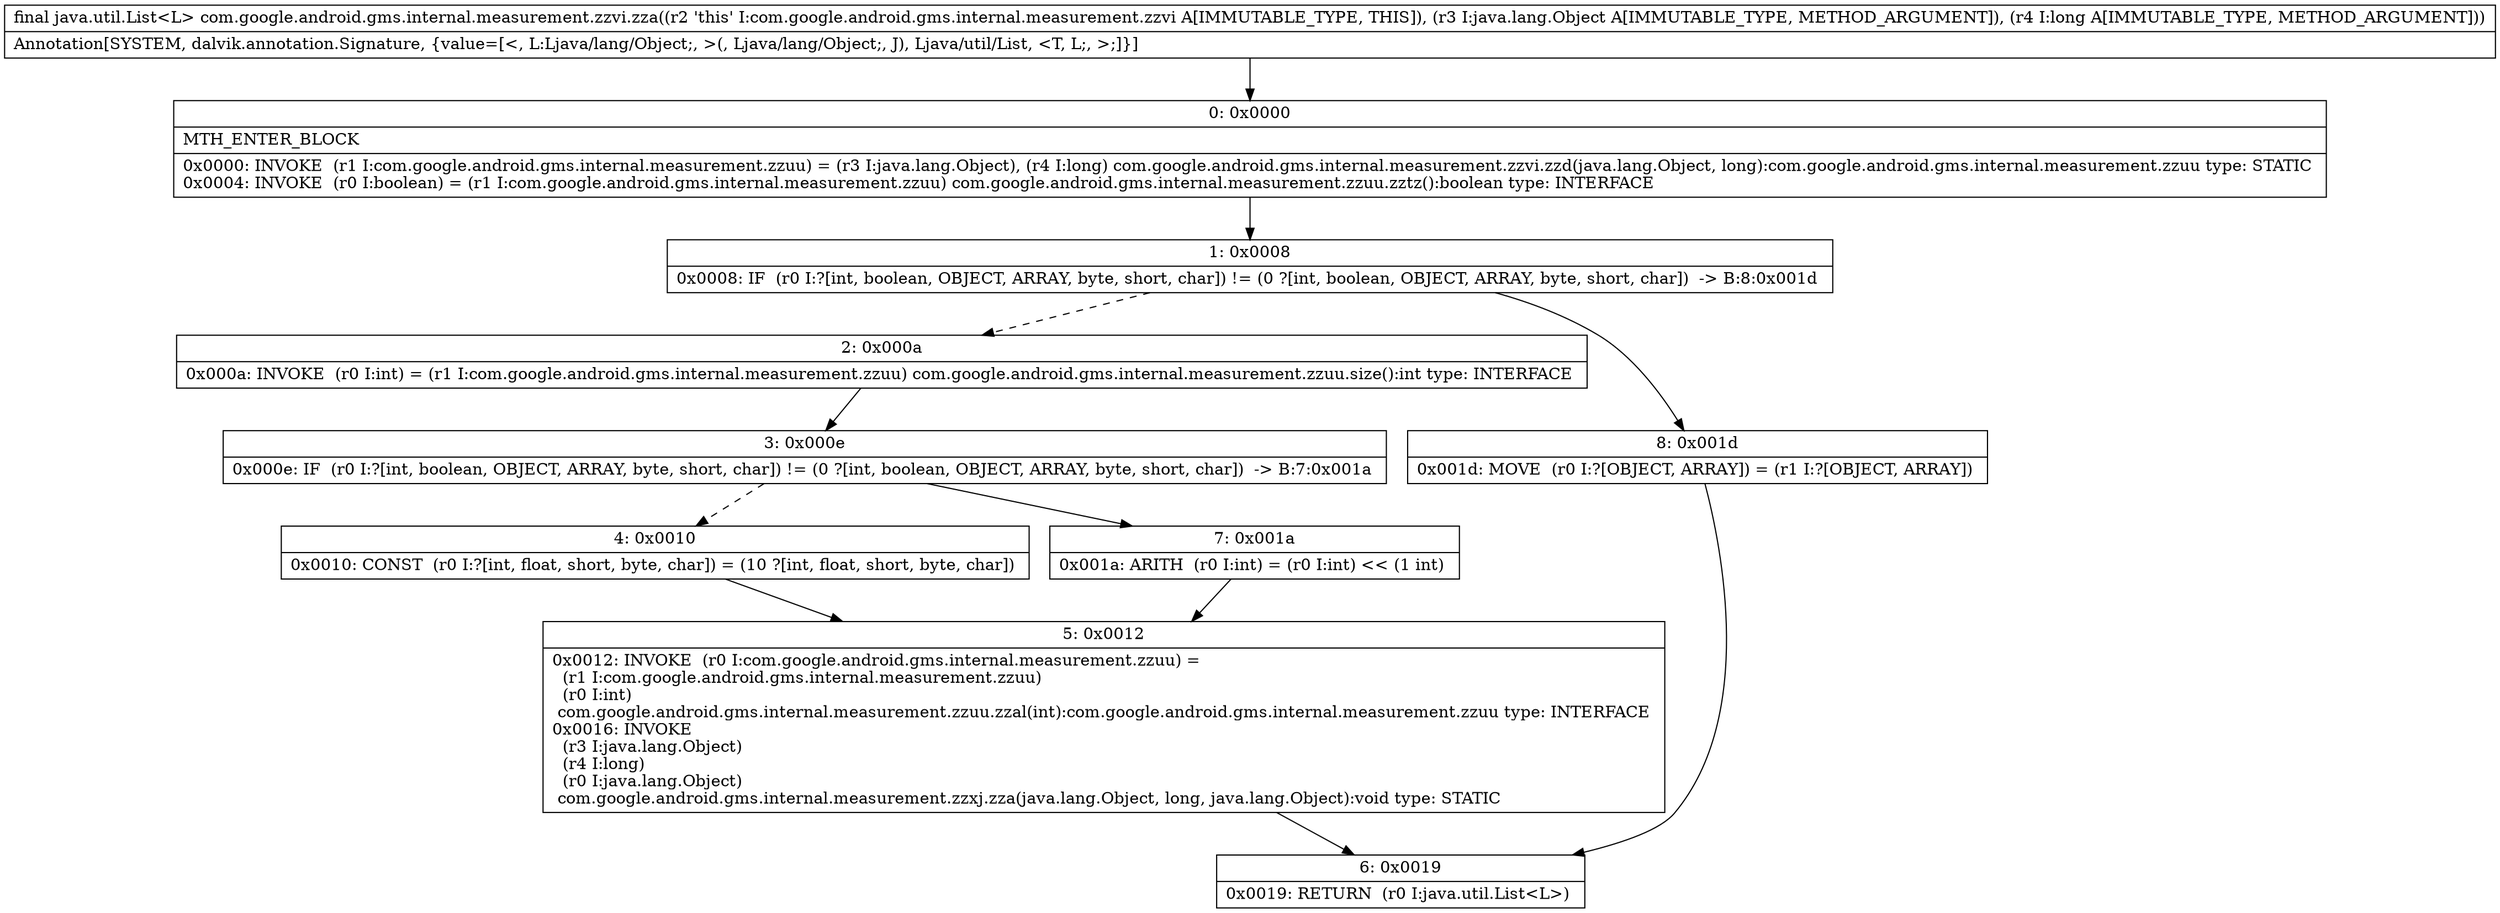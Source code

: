 digraph "CFG forcom.google.android.gms.internal.measurement.zzvi.zza(Ljava\/lang\/Object;J)Ljava\/util\/List;" {
Node_0 [shape=record,label="{0\:\ 0x0000|MTH_ENTER_BLOCK\l|0x0000: INVOKE  (r1 I:com.google.android.gms.internal.measurement.zzuu) = (r3 I:java.lang.Object), (r4 I:long) com.google.android.gms.internal.measurement.zzvi.zzd(java.lang.Object, long):com.google.android.gms.internal.measurement.zzuu type: STATIC \l0x0004: INVOKE  (r0 I:boolean) = (r1 I:com.google.android.gms.internal.measurement.zzuu) com.google.android.gms.internal.measurement.zzuu.zztz():boolean type: INTERFACE \l}"];
Node_1 [shape=record,label="{1\:\ 0x0008|0x0008: IF  (r0 I:?[int, boolean, OBJECT, ARRAY, byte, short, char]) != (0 ?[int, boolean, OBJECT, ARRAY, byte, short, char])  \-\> B:8:0x001d \l}"];
Node_2 [shape=record,label="{2\:\ 0x000a|0x000a: INVOKE  (r0 I:int) = (r1 I:com.google.android.gms.internal.measurement.zzuu) com.google.android.gms.internal.measurement.zzuu.size():int type: INTERFACE \l}"];
Node_3 [shape=record,label="{3\:\ 0x000e|0x000e: IF  (r0 I:?[int, boolean, OBJECT, ARRAY, byte, short, char]) != (0 ?[int, boolean, OBJECT, ARRAY, byte, short, char])  \-\> B:7:0x001a \l}"];
Node_4 [shape=record,label="{4\:\ 0x0010|0x0010: CONST  (r0 I:?[int, float, short, byte, char]) = (10 ?[int, float, short, byte, char]) \l}"];
Node_5 [shape=record,label="{5\:\ 0x0012|0x0012: INVOKE  (r0 I:com.google.android.gms.internal.measurement.zzuu) = \l  (r1 I:com.google.android.gms.internal.measurement.zzuu)\l  (r0 I:int)\l com.google.android.gms.internal.measurement.zzuu.zzal(int):com.google.android.gms.internal.measurement.zzuu type: INTERFACE \l0x0016: INVOKE  \l  (r3 I:java.lang.Object)\l  (r4 I:long)\l  (r0 I:java.lang.Object)\l com.google.android.gms.internal.measurement.zzxj.zza(java.lang.Object, long, java.lang.Object):void type: STATIC \l}"];
Node_6 [shape=record,label="{6\:\ 0x0019|0x0019: RETURN  (r0 I:java.util.List\<L\>) \l}"];
Node_7 [shape=record,label="{7\:\ 0x001a|0x001a: ARITH  (r0 I:int) = (r0 I:int) \<\< (1 int) \l}"];
Node_8 [shape=record,label="{8\:\ 0x001d|0x001d: MOVE  (r0 I:?[OBJECT, ARRAY]) = (r1 I:?[OBJECT, ARRAY]) \l}"];
MethodNode[shape=record,label="{final java.util.List\<L\> com.google.android.gms.internal.measurement.zzvi.zza((r2 'this' I:com.google.android.gms.internal.measurement.zzvi A[IMMUTABLE_TYPE, THIS]), (r3 I:java.lang.Object A[IMMUTABLE_TYPE, METHOD_ARGUMENT]), (r4 I:long A[IMMUTABLE_TYPE, METHOD_ARGUMENT]))  | Annotation[SYSTEM, dalvik.annotation.Signature, \{value=[\<, L:Ljava\/lang\/Object;, \>(, Ljava\/lang\/Object;, J), Ljava\/util\/List, \<T, L;, \>;]\}]\l}"];
MethodNode -> Node_0;
Node_0 -> Node_1;
Node_1 -> Node_2[style=dashed];
Node_1 -> Node_8;
Node_2 -> Node_3;
Node_3 -> Node_4[style=dashed];
Node_3 -> Node_7;
Node_4 -> Node_5;
Node_5 -> Node_6;
Node_7 -> Node_5;
Node_8 -> Node_6;
}

